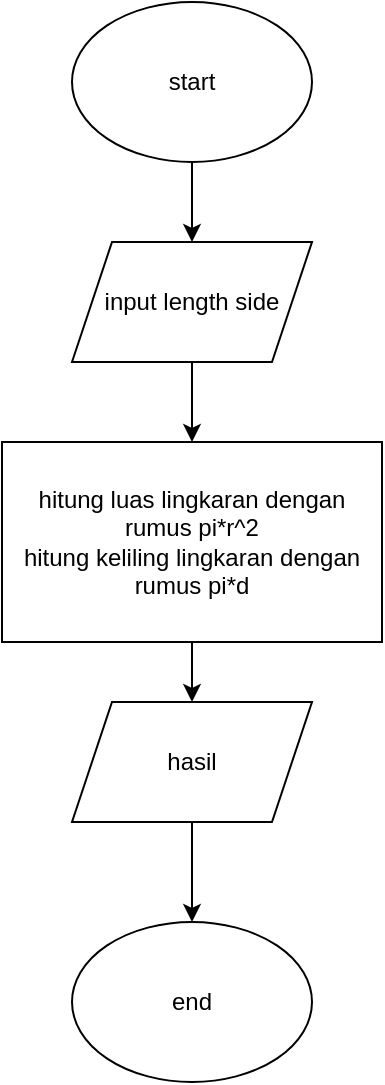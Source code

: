 <mxfile version="20.0.1" type="device"><diagram id="l_aj9TjwdUQNWBB1dnRP" name="Page-1"><mxGraphModel dx="460" dy="752" grid="1" gridSize="10" guides="1" tooltips="1" connect="1" arrows="1" fold="1" page="1" pageScale="1" pageWidth="850" pageHeight="1100" math="0" shadow="0"><root><mxCell id="0"/><mxCell id="1" parent="0"/><mxCell id="BgcKNkVne1drEeGoedQb-11" style="edgeStyle=orthogonalEdgeStyle;rounded=0;orthogonalLoop=1;jettySize=auto;html=1;exitX=0.5;exitY=1;exitDx=0;exitDy=0;entryX=0.5;entryY=0;entryDx=0;entryDy=0;" edge="1" parent="1" source="BgcKNkVne1drEeGoedQb-1" target="BgcKNkVne1drEeGoedQb-2"><mxGeometry relative="1" as="geometry"/></mxCell><mxCell id="BgcKNkVne1drEeGoedQb-1" value="start" style="ellipse;whiteSpace=wrap;html=1;" vertex="1" parent="1"><mxGeometry x="160" y="20" width="120" height="80" as="geometry"/></mxCell><mxCell id="BgcKNkVne1drEeGoedQb-12" style="edgeStyle=orthogonalEdgeStyle;rounded=0;orthogonalLoop=1;jettySize=auto;html=1;exitX=0.5;exitY=1;exitDx=0;exitDy=0;entryX=0.5;entryY=0;entryDx=0;entryDy=0;" edge="1" parent="1" source="BgcKNkVne1drEeGoedQb-2" target="BgcKNkVne1drEeGoedQb-6"><mxGeometry relative="1" as="geometry"/></mxCell><mxCell id="BgcKNkVne1drEeGoedQb-2" value="input length side" style="shape=parallelogram;perimeter=parallelogramPerimeter;whiteSpace=wrap;html=1;fixedSize=1;" vertex="1" parent="1"><mxGeometry x="160" y="140" width="120" height="60" as="geometry"/></mxCell><mxCell id="BgcKNkVne1drEeGoedQb-13" style="edgeStyle=orthogonalEdgeStyle;rounded=0;orthogonalLoop=1;jettySize=auto;html=1;exitX=0.5;exitY=1;exitDx=0;exitDy=0;entryX=0.5;entryY=0;entryDx=0;entryDy=0;" edge="1" parent="1" source="BgcKNkVne1drEeGoedQb-6" target="BgcKNkVne1drEeGoedQb-8"><mxGeometry relative="1" as="geometry"/></mxCell><mxCell id="BgcKNkVne1drEeGoedQb-6" value="hitung luas lingkaran dengan rumus pi*r^2&lt;br&gt;hitung keliling lingkaran dengan rumus pi*d" style="rounded=0;whiteSpace=wrap;html=1;" vertex="1" parent="1"><mxGeometry x="125" y="240" width="190" height="100" as="geometry"/></mxCell><mxCell id="BgcKNkVne1drEeGoedQb-14" value="" style="edgeStyle=orthogonalEdgeStyle;rounded=0;orthogonalLoop=1;jettySize=auto;html=1;" edge="1" parent="1" source="BgcKNkVne1drEeGoedQb-8" target="BgcKNkVne1drEeGoedQb-9"><mxGeometry relative="1" as="geometry"/></mxCell><mxCell id="BgcKNkVne1drEeGoedQb-8" value="hasil" style="shape=parallelogram;perimeter=parallelogramPerimeter;whiteSpace=wrap;html=1;fixedSize=1;" vertex="1" parent="1"><mxGeometry x="160" y="370" width="120" height="60" as="geometry"/></mxCell><mxCell id="BgcKNkVne1drEeGoedQb-9" value="end" style="ellipse;whiteSpace=wrap;html=1;" vertex="1" parent="1"><mxGeometry x="160" y="480" width="120" height="80" as="geometry"/></mxCell></root></mxGraphModel></diagram></mxfile>
